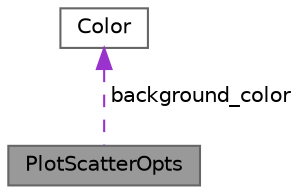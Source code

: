digraph "PlotScatterOpts"
{
 // LATEX_PDF_SIZE
  bgcolor="transparent";
  edge [fontname=Helvetica,fontsize=10,labelfontname=Helvetica,labelfontsize=10];
  node [fontname=Helvetica,fontsize=10,shape=box,height=0.2,width=0.4];
  Node1 [label="PlotScatterOpts",height=0.2,width=0.4,color="gray40", fillcolor="grey60", style="filled", fontcolor="black",tooltip=" "];
  Node2 -> Node1 [dir="back",color="darkorchid3",style="dashed",label=" background_color" ];
  Node2 [label="Color",height=0.2,width=0.4,color="gray40", fillcolor="white", style="filled",URL="$class_color.html",tooltip="24-bit rgb color. 8-bit red, 8-bit green, 8-bit blue"];
}
